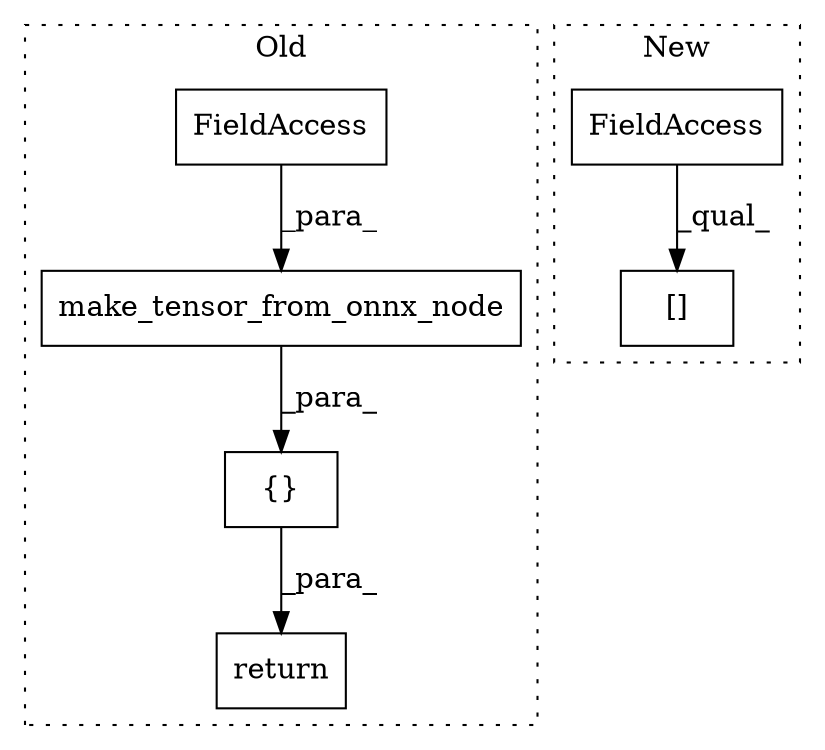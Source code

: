 digraph G {
subgraph cluster0 {
1 [label="make_tensor_from_onnx_node" a="32" s="283,321" l="27,1" shape="box"];
4 [label="{}" a="4" s="278,322" l="1,1" shape="box"];
5 [label="FieldAccess" a="22" s="315" l="6" shape="box"];
6 [label="return" a="41" s="262" l="7" shape="box"];
label = "Old";
style="dotted";
}
subgraph cluster1 {
2 [label="[]" a="2" s="365,385" l="7,1" shape="box"];
3 [label="FieldAccess" a="22" s="365" l="6" shape="box"];
label = "New";
style="dotted";
}
1 -> 4 [label="_para_"];
3 -> 2 [label="_qual_"];
4 -> 6 [label="_para_"];
5 -> 1 [label="_para_"];
}